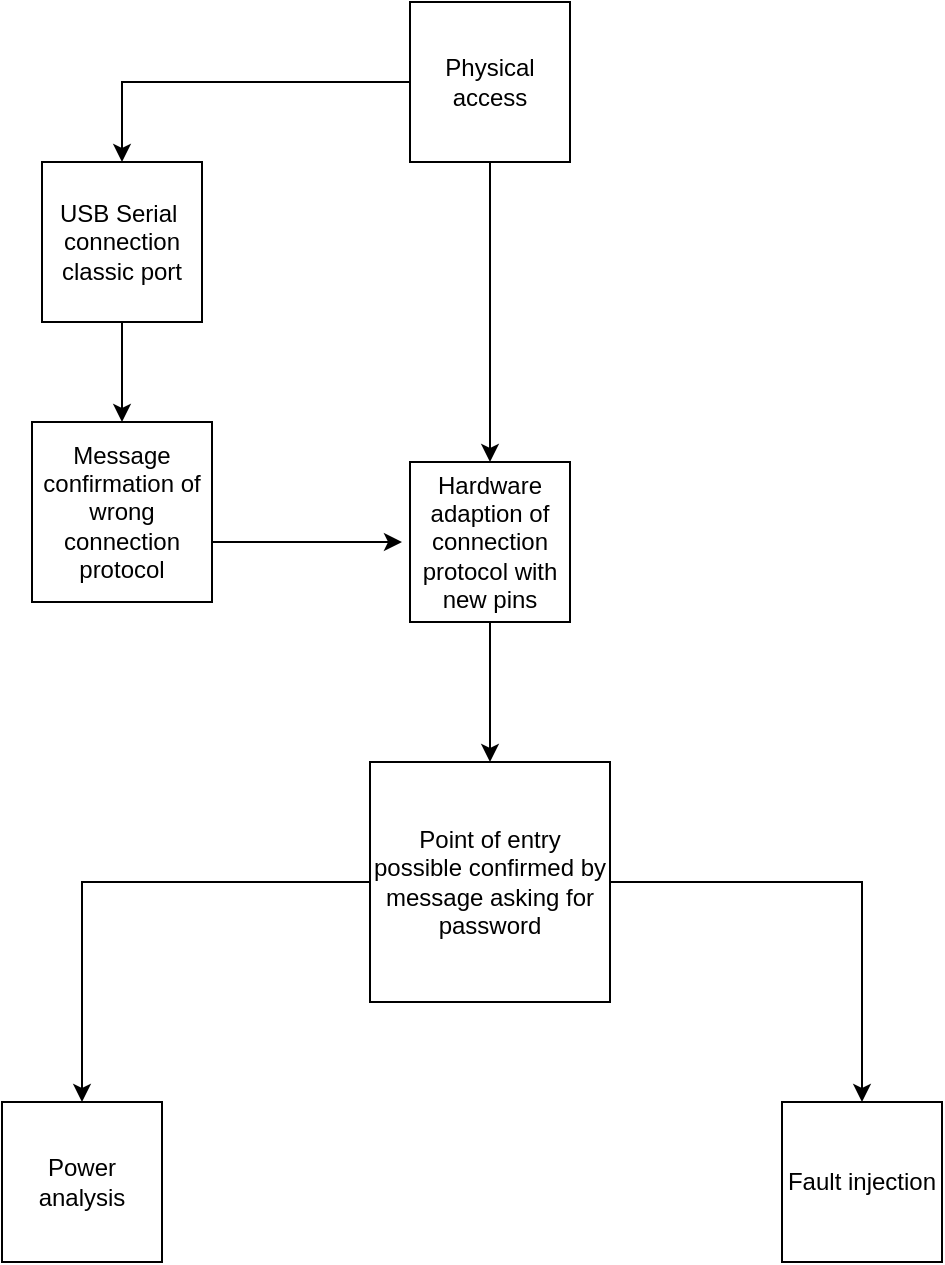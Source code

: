<mxfile version="28.2.5">
  <diagram name="Page-1" id="sOHJUbCXWmSp_o2wKgWZ">
    <mxGraphModel dx="1246" dy="838" grid="1" gridSize="10" guides="1" tooltips="1" connect="1" arrows="1" fold="1" page="1" pageScale="1" pageWidth="827" pageHeight="1169" math="0" shadow="0">
      <root>
        <mxCell id="0" />
        <mxCell id="1" parent="0" />
        <mxCell id="TllxWAruNlbua6iccPWR-6" style="edgeStyle=orthogonalEdgeStyle;rounded=0;orthogonalLoop=1;jettySize=auto;html=1;entryX=0.5;entryY=0;entryDx=0;entryDy=0;" parent="1" source="TllxWAruNlbua6iccPWR-1" target="TllxWAruNlbua6iccPWR-5" edge="1">
          <mxGeometry relative="1" as="geometry" />
        </mxCell>
        <mxCell id="TllxWAruNlbua6iccPWR-8" style="edgeStyle=orthogonalEdgeStyle;rounded=0;orthogonalLoop=1;jettySize=auto;html=1;entryX=0.5;entryY=0;entryDx=0;entryDy=0;" parent="1" source="TllxWAruNlbua6iccPWR-1" target="TllxWAruNlbua6iccPWR-2" edge="1">
          <mxGeometry relative="1" as="geometry" />
        </mxCell>
        <mxCell id="TllxWAruNlbua6iccPWR-1" value="Physical access" style="whiteSpace=wrap;html=1;aspect=fixed;" parent="1" vertex="1">
          <mxGeometry x="374" y="20" width="80" height="80" as="geometry" />
        </mxCell>
        <mxCell id="TllxWAruNlbua6iccPWR-10" style="edgeStyle=orthogonalEdgeStyle;rounded=0;orthogonalLoop=1;jettySize=auto;html=1;" parent="1" source="TllxWAruNlbua6iccPWR-2" target="TllxWAruNlbua6iccPWR-4" edge="1">
          <mxGeometry relative="1" as="geometry" />
        </mxCell>
        <mxCell id="TllxWAruNlbua6iccPWR-2" value="Hardware adaption of connection protocol with new pins" style="whiteSpace=wrap;html=1;aspect=fixed;" parent="1" vertex="1">
          <mxGeometry x="374" y="250" width="80" height="80" as="geometry" />
        </mxCell>
        <mxCell id="TllxWAruNlbua6iccPWR-9" style="edgeStyle=orthogonalEdgeStyle;rounded=0;orthogonalLoop=1;jettySize=auto;html=1;" parent="1" source="TllxWAruNlbua6iccPWR-3" edge="1">
          <mxGeometry relative="1" as="geometry">
            <mxPoint x="370" y="290" as="targetPoint" />
            <Array as="points">
              <mxPoint x="370" y="290" />
            </Array>
          </mxGeometry>
        </mxCell>
        <mxCell id="TllxWAruNlbua6iccPWR-3" value="Message confirmation of wrong connection protocol" style="whiteSpace=wrap;html=1;aspect=fixed;" parent="1" vertex="1">
          <mxGeometry x="185" y="230" width="90" height="90" as="geometry" />
        </mxCell>
        <mxCell id="eC-TjndiXm_nfi5B2WZL-3" style="edgeStyle=orthogonalEdgeStyle;rounded=0;orthogonalLoop=1;jettySize=auto;html=1;entryX=0.5;entryY=0;entryDx=0;entryDy=0;" edge="1" parent="1" source="TllxWAruNlbua6iccPWR-4" target="eC-TjndiXm_nfi5B2WZL-1">
          <mxGeometry relative="1" as="geometry" />
        </mxCell>
        <mxCell id="eC-TjndiXm_nfi5B2WZL-4" style="edgeStyle=orthogonalEdgeStyle;rounded=0;orthogonalLoop=1;jettySize=auto;html=1;entryX=0.5;entryY=0;entryDx=0;entryDy=0;" edge="1" parent="1" source="TllxWAruNlbua6iccPWR-4" target="eC-TjndiXm_nfi5B2WZL-2">
          <mxGeometry relative="1" as="geometry" />
        </mxCell>
        <mxCell id="TllxWAruNlbua6iccPWR-4" value="Point of entry possible confirmed by message asking for password" style="whiteSpace=wrap;html=1;aspect=fixed;" parent="1" vertex="1">
          <mxGeometry x="354" y="400" width="120" height="120" as="geometry" />
        </mxCell>
        <mxCell id="TllxWAruNlbua6iccPWR-7" style="edgeStyle=orthogonalEdgeStyle;rounded=0;orthogonalLoop=1;jettySize=auto;html=1;entryX=0.5;entryY=0;entryDx=0;entryDy=0;" parent="1" source="TllxWAruNlbua6iccPWR-5" target="TllxWAruNlbua6iccPWR-3" edge="1">
          <mxGeometry relative="1" as="geometry" />
        </mxCell>
        <mxCell id="TllxWAruNlbua6iccPWR-5" value="USB Serial&amp;nbsp; connection classic port" style="whiteSpace=wrap;html=1;aspect=fixed;" parent="1" vertex="1">
          <mxGeometry x="190" y="100" width="80" height="80" as="geometry" />
        </mxCell>
        <mxCell id="eC-TjndiXm_nfi5B2WZL-1" value="Power analysis" style="whiteSpace=wrap;html=1;aspect=fixed;" vertex="1" parent="1">
          <mxGeometry x="170" y="570" width="80" height="80" as="geometry" />
        </mxCell>
        <mxCell id="eC-TjndiXm_nfi5B2WZL-2" value="Fault injection" style="whiteSpace=wrap;html=1;aspect=fixed;" vertex="1" parent="1">
          <mxGeometry x="560" y="570" width="80" height="80" as="geometry" />
        </mxCell>
      </root>
    </mxGraphModel>
  </diagram>
</mxfile>

